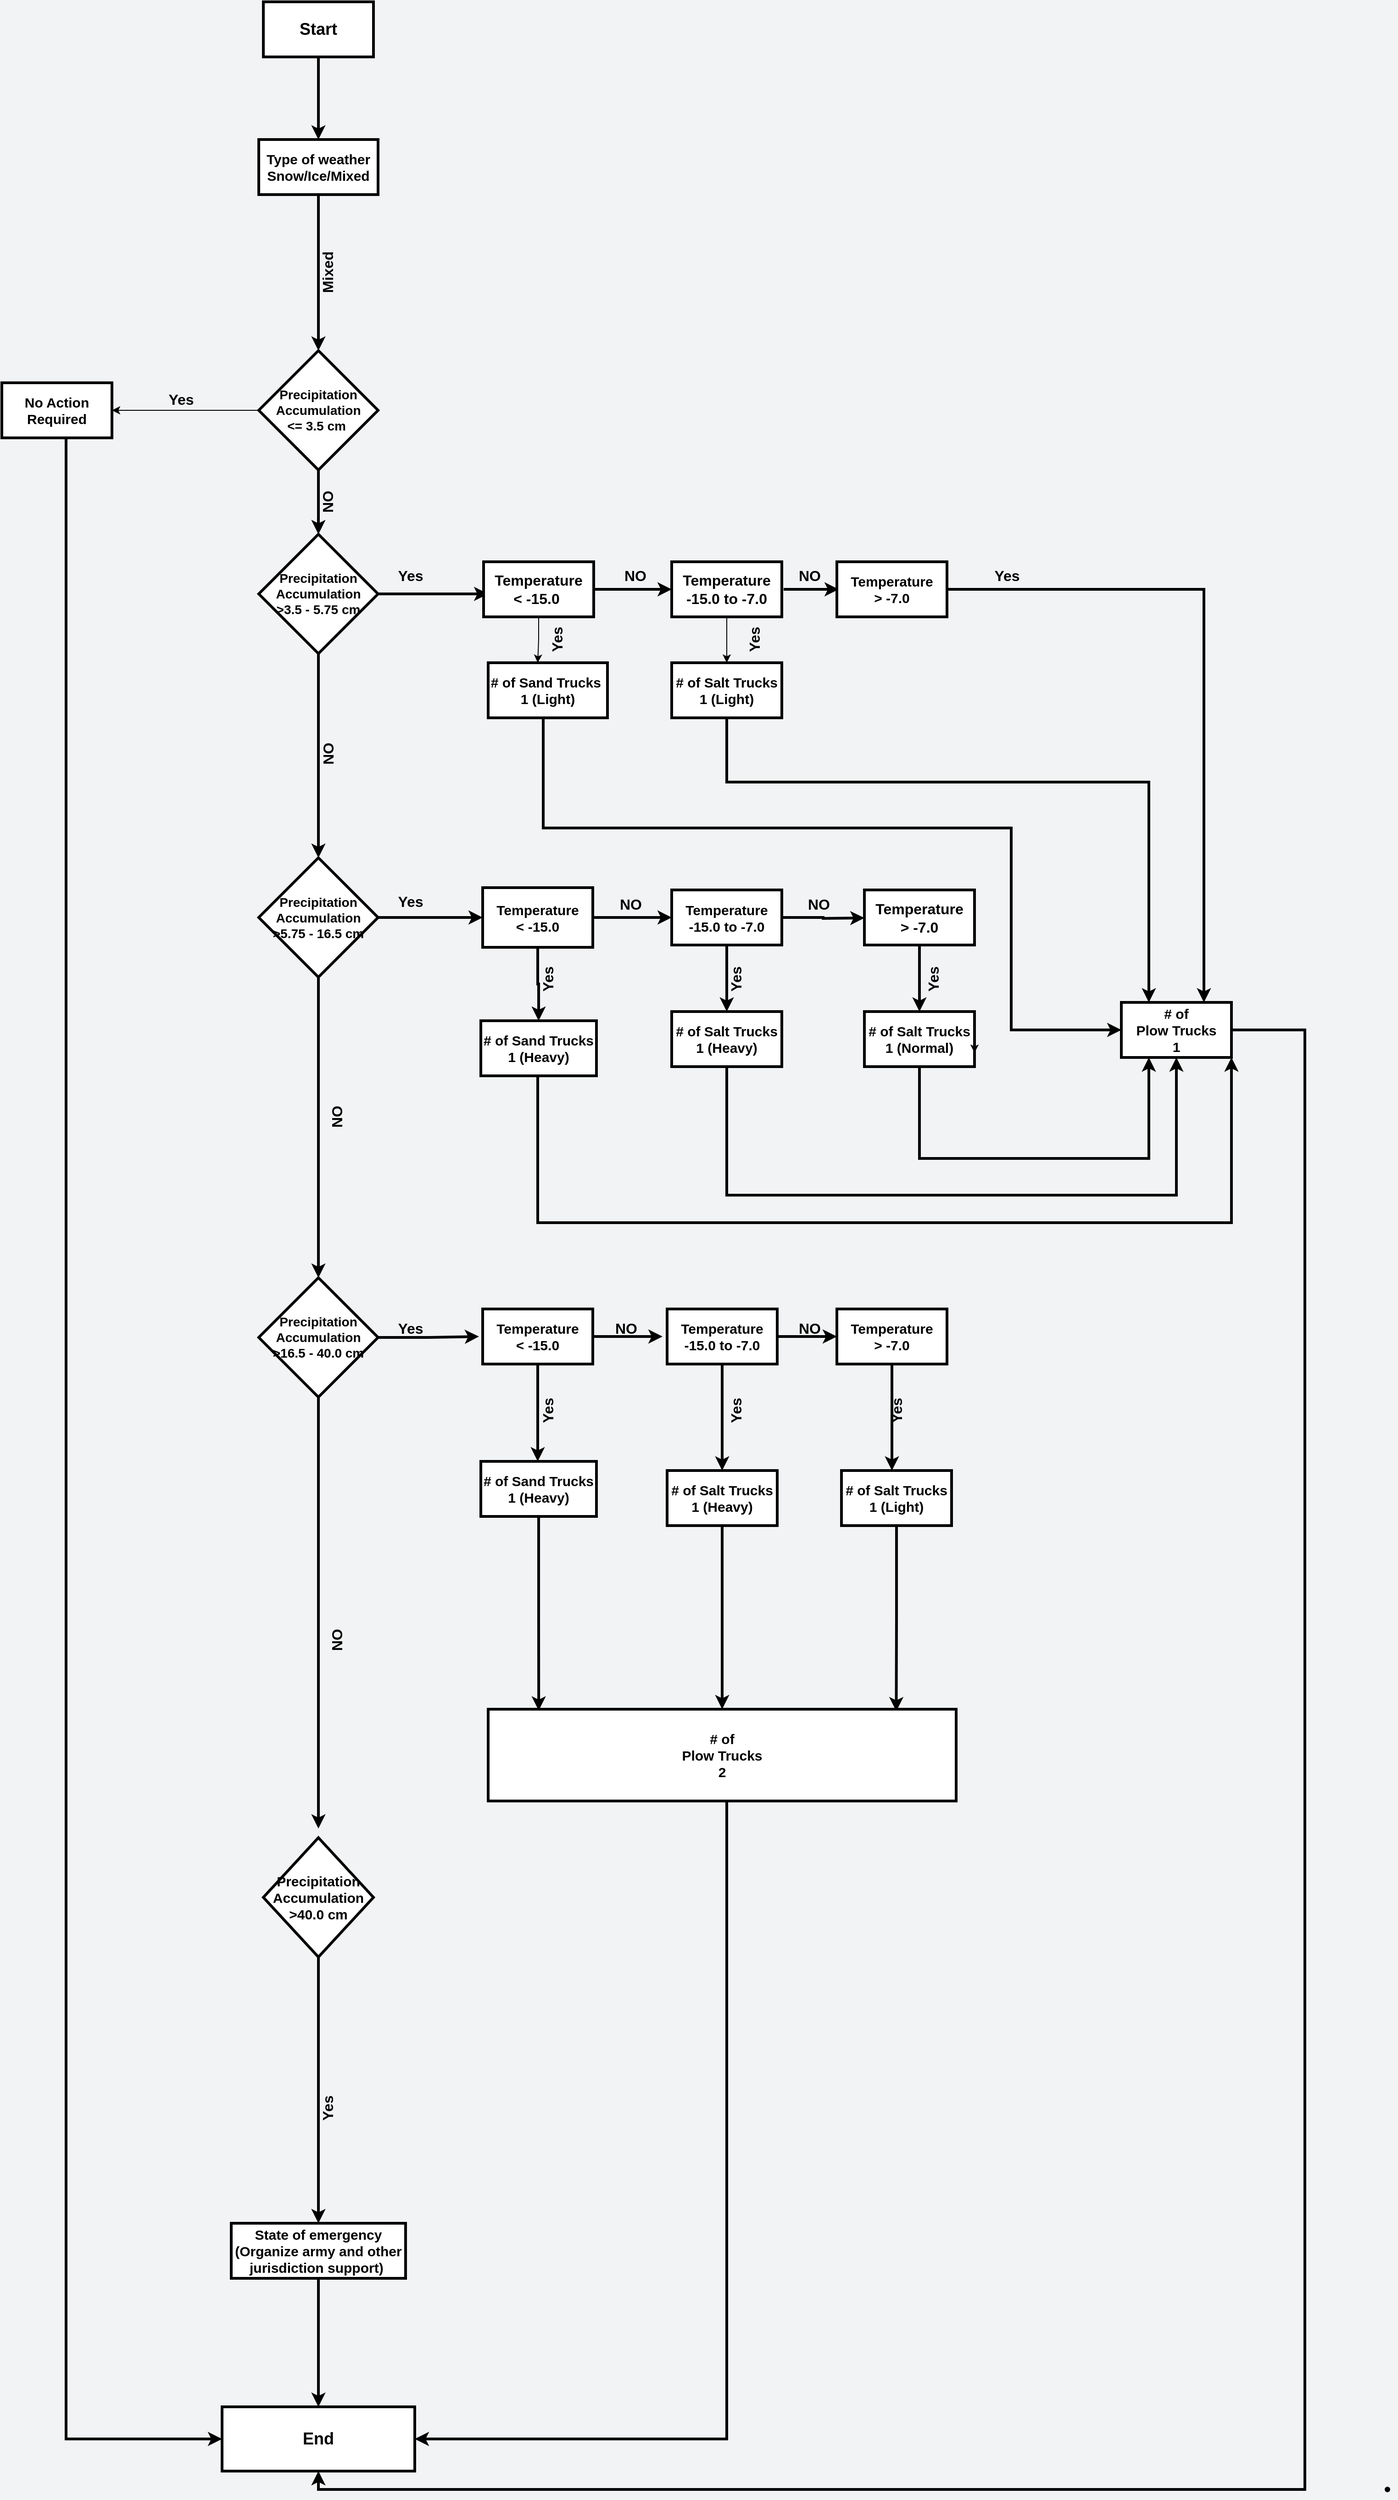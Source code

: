 <mxfile version="21.2.8" type="device">
  <diagram id="C5RBs43oDa-KdzZeNtuy" name="Page-1">
    <mxGraphModel dx="4971" dy="3593" grid="1" gridSize="10" guides="1" tooltips="1" connect="1" arrows="1" fold="1" page="1" pageScale="1" pageWidth="827" pageHeight="1169" background="#F1F3F4" math="0" shadow="0">
      <root>
        <mxCell id="WIyWlLk6GJQsqaUBKTNV-0" />
        <mxCell id="WIyWlLk6GJQsqaUBKTNV-1" parent="WIyWlLk6GJQsqaUBKTNV-0" />
        <mxCell id="WIyWlLk6GJQsqaUBKTNV-11" value="&lt;b&gt;&lt;font style=&quot;font-size: 18px;&quot;&gt;End&lt;/font&gt;&lt;/b&gt;" style="rounded=0;whiteSpace=wrap;html=1;fontSize=12;glass=0;strokeWidth=3;shadow=0;labelBackgroundColor=none;movable=1;resizable=1;rotatable=1;deletable=1;editable=1;locked=0;connectable=1;" parent="WIyWlLk6GJQsqaUBKTNV-1" vertex="1">
          <mxGeometry x="130" y="2400" width="210" height="70" as="geometry" />
        </mxCell>
        <mxCell id="c8ToxAZpXp-1ihNOXtx_-9" style="edgeStyle=orthogonalEdgeStyle;rounded=0;orthogonalLoop=1;jettySize=auto;html=1;strokeWidth=3;" parent="WIyWlLk6GJQsqaUBKTNV-1" source="16ZVw8iD22CcLfQWIQzx-0" target="16ZVw8iD22CcLfQWIQzx-4" edge="1">
          <mxGeometry relative="1" as="geometry" />
        </mxCell>
        <mxCell id="16ZVw8iD22CcLfQWIQzx-0" value="&lt;b style=&quot;font-size: 15px;&quot;&gt;Type of weather&lt;br&gt;Snow/Ice/Mixed&lt;/b&gt;" style="rounded=0;whiteSpace=wrap;html=1;movable=1;resizable=1;rotatable=1;deletable=1;editable=1;locked=0;connectable=1;labelBackgroundColor=none;strokeWidth=3;" parent="WIyWlLk6GJQsqaUBKTNV-1" vertex="1">
          <mxGeometry x="170" y="-70" width="130" height="60" as="geometry" />
        </mxCell>
        <mxCell id="16ZVw8iD22CcLfQWIQzx-1" value="&lt;b&gt;&lt;font style=&quot;font-size: 16px;&quot;&gt;Mixed&lt;/font&gt;&lt;/b&gt;" style="text;html=1;align=center;verticalAlign=middle;resizable=0;points=[];autosize=1;strokeColor=none;fillColor=none;rotation=270;labelBackgroundColor=none;rounded=0;movable=0;rotatable=0;deletable=0;editable=0;locked=1;connectable=0;" parent="WIyWlLk6GJQsqaUBKTNV-1" vertex="1">
          <mxGeometry x="210" y="60" width="70" height="30" as="geometry" />
        </mxCell>
        <mxCell id="16ZVw8iD22CcLfQWIQzx-98" style="edgeStyle=orthogonalEdgeStyle;rounded=0;orthogonalLoop=1;jettySize=auto;html=1;entryX=1;entryY=0.5;entryDx=0;entryDy=0;labelBackgroundColor=none;fontColor=default;" parent="WIyWlLk6GJQsqaUBKTNV-1" source="16ZVw8iD22CcLfQWIQzx-4" target="16ZVw8iD22CcLfQWIQzx-97" edge="1">
          <mxGeometry relative="1" as="geometry" />
        </mxCell>
        <mxCell id="3A6Bn0rhpXS9urCbKn0B-45" style="edgeStyle=orthogonalEdgeStyle;rounded=0;orthogonalLoop=1;jettySize=auto;html=1;entryX=0.5;entryY=0;entryDx=0;entryDy=0;labelBackgroundColor=none;fontColor=default;strokeWidth=3;" parent="WIyWlLk6GJQsqaUBKTNV-1" source="16ZVw8iD22CcLfQWIQzx-4" target="16ZVw8iD22CcLfQWIQzx-9" edge="1">
          <mxGeometry relative="1" as="geometry" />
        </mxCell>
        <mxCell id="16ZVw8iD22CcLfQWIQzx-4" value="&lt;b style=&quot;font-size: 14px;&quot;&gt;Precipitation&lt;br&gt;Accumulation&lt;br&gt;&amp;lt;= 3.5 cm&amp;nbsp;&lt;/b&gt;" style="rhombus;whiteSpace=wrap;html=1;movable=1;resizable=1;rotatable=1;deletable=1;editable=1;locked=0;connectable=1;labelBackgroundColor=none;rounded=0;strokeWidth=3;" parent="WIyWlLk6GJQsqaUBKTNV-1" vertex="1">
          <mxGeometry x="170" y="160" width="130" height="130" as="geometry" />
        </mxCell>
        <mxCell id="3A6Bn0rhpXS9urCbKn0B-36" style="edgeStyle=orthogonalEdgeStyle;rounded=0;orthogonalLoop=1;jettySize=auto;html=1;labelBackgroundColor=none;fontColor=default;strokeWidth=3;" parent="WIyWlLk6GJQsqaUBKTNV-1" source="16ZVw8iD22CcLfQWIQzx-9" edge="1">
          <mxGeometry relative="1" as="geometry">
            <mxPoint x="420" y="425" as="targetPoint" />
          </mxGeometry>
        </mxCell>
        <mxCell id="3A6Bn0rhpXS9urCbKn0B-46" style="edgeStyle=orthogonalEdgeStyle;rounded=0;orthogonalLoop=1;jettySize=auto;html=1;labelBackgroundColor=none;fontColor=default;strokeWidth=3;" parent="WIyWlLk6GJQsqaUBKTNV-1" source="16ZVw8iD22CcLfQWIQzx-9" target="16ZVw8iD22CcLfQWIQzx-12" edge="1">
          <mxGeometry relative="1" as="geometry" />
        </mxCell>
        <mxCell id="16ZVw8iD22CcLfQWIQzx-9" value="&lt;b style=&quot;font-size: 14px;&quot;&gt;Precipitation&lt;br&gt;Accumulation&lt;br&gt;&amp;gt;3.5 - 5.75 cm&lt;/b&gt;" style="rhombus;whiteSpace=wrap;html=1;movable=1;resizable=1;rotatable=1;deletable=1;editable=1;locked=0;connectable=1;labelBackgroundColor=none;rounded=0;strokeWidth=3;" parent="WIyWlLk6GJQsqaUBKTNV-1" vertex="1">
          <mxGeometry x="170" y="360" width="130" height="130" as="geometry" />
        </mxCell>
        <mxCell id="16ZVw8iD22CcLfQWIQzx-72" style="edgeStyle=orthogonalEdgeStyle;rounded=0;orthogonalLoop=1;jettySize=auto;html=1;labelBackgroundColor=none;fontColor=default;strokeWidth=3;" parent="WIyWlLk6GJQsqaUBKTNV-1" source="16ZVw8iD22CcLfQWIQzx-13" edge="1">
          <mxGeometry relative="1" as="geometry">
            <mxPoint x="410" y="1234" as="targetPoint" />
          </mxGeometry>
        </mxCell>
        <mxCell id="Y9ipaWIojz4dRAJT3SAS-7" style="edgeStyle=orthogonalEdgeStyle;rounded=0;orthogonalLoop=1;jettySize=auto;html=1;fontFamily=Helvetica;fontSize=12;fontColor=default;strokeWidth=3;" parent="WIyWlLk6GJQsqaUBKTNV-1" source="16ZVw8iD22CcLfQWIQzx-13" edge="1">
          <mxGeometry relative="1" as="geometry">
            <mxPoint x="235" y="1770.0" as="targetPoint" />
          </mxGeometry>
        </mxCell>
        <mxCell id="16ZVw8iD22CcLfQWIQzx-13" value="&lt;b style=&quot;font-size: 14px;&quot;&gt;Precipitation&lt;br&gt;Accumulation&lt;br&gt;&amp;gt;16.5 - 40.0 cm&lt;/b&gt;" style="rhombus;whiteSpace=wrap;html=1;movable=1;resizable=1;rotatable=1;deletable=1;editable=1;locked=0;connectable=1;labelBackgroundColor=none;rounded=0;strokeWidth=3;" parent="WIyWlLk6GJQsqaUBKTNV-1" vertex="1">
          <mxGeometry x="170" y="1170" width="130" height="130" as="geometry" />
        </mxCell>
        <mxCell id="16ZVw8iD22CcLfQWIQzx-19" style="edgeStyle=orthogonalEdgeStyle;rounded=0;orthogonalLoop=1;jettySize=auto;html=1;labelBackgroundColor=none;fontColor=default;" parent="WIyWlLk6GJQsqaUBKTNV-1" source="16ZVw8iD22CcLfQWIQzx-17" edge="1">
          <mxGeometry relative="1" as="geometry">
            <mxPoint x="474" y="500" as="targetPoint" />
          </mxGeometry>
        </mxCell>
        <mxCell id="3A6Bn0rhpXS9urCbKn0B-37" style="edgeStyle=orthogonalEdgeStyle;rounded=0;orthogonalLoop=1;jettySize=auto;html=1;entryX=0;entryY=0.5;entryDx=0;entryDy=0;labelBackgroundColor=none;fontColor=default;strokeWidth=3;" parent="WIyWlLk6GJQsqaUBKTNV-1" source="16ZVw8iD22CcLfQWIQzx-17" target="16ZVw8iD22CcLfQWIQzx-21" edge="1">
          <mxGeometry relative="1" as="geometry" />
        </mxCell>
        <mxCell id="16ZVw8iD22CcLfQWIQzx-17" value="&lt;b style=&quot;font-size: 16px;&quot;&gt;Temperature&lt;br&gt;&amp;lt; -15.0&amp;nbsp;&lt;/b&gt;" style="rounded=0;whiteSpace=wrap;html=1;movable=1;resizable=1;rotatable=1;deletable=1;editable=1;locked=0;connectable=1;labelBackgroundColor=none;strokeWidth=3;" parent="WIyWlLk6GJQsqaUBKTNV-1" vertex="1">
          <mxGeometry x="415" y="390" width="120" height="60" as="geometry" />
        </mxCell>
        <mxCell id="3A6Bn0rhpXS9urCbKn0B-83" style="edgeStyle=orthogonalEdgeStyle;rounded=0;orthogonalLoop=1;jettySize=auto;html=1;entryX=0;entryY=0.5;entryDx=0;entryDy=0;labelBackgroundColor=none;fontColor=default;strokeWidth=3;" parent="WIyWlLk6GJQsqaUBKTNV-1" source="16ZVw8iD22CcLfQWIQzx-20" target="16ZVw8iD22CcLfQWIQzx-44" edge="1">
          <mxGeometry relative="1" as="geometry">
            <Array as="points">
              <mxPoint x="480" y="680" />
              <mxPoint x="990" y="680" />
              <mxPoint x="990" y="900" />
            </Array>
          </mxGeometry>
        </mxCell>
        <mxCell id="16ZVw8iD22CcLfQWIQzx-20" value="&lt;font style=&quot;font-size: 15px;&quot;&gt;&lt;b&gt;# of Sand Trucks&amp;nbsp;&lt;br&gt;1 (Light)&lt;/b&gt;&lt;/font&gt;" style="rounded=0;whiteSpace=wrap;html=1;movable=1;resizable=1;rotatable=1;deletable=1;editable=1;locked=0;connectable=1;labelBackgroundColor=none;strokeWidth=3;" parent="WIyWlLk6GJQsqaUBKTNV-1" vertex="1">
          <mxGeometry x="420" y="500" width="130" height="60" as="geometry" />
        </mxCell>
        <mxCell id="16ZVw8iD22CcLfQWIQzx-22" style="edgeStyle=orthogonalEdgeStyle;rounded=0;orthogonalLoop=1;jettySize=auto;html=1;labelBackgroundColor=none;fontColor=default;strokeWidth=3;" parent="WIyWlLk6GJQsqaUBKTNV-1" edge="1">
          <mxGeometry relative="1" as="geometry">
            <mxPoint x="802" y="420" as="targetPoint" />
            <mxPoint x="742" y="420" as="sourcePoint" />
          </mxGeometry>
        </mxCell>
        <mxCell id="16ZVw8iD22CcLfQWIQzx-47" style="edgeStyle=orthogonalEdgeStyle;rounded=0;orthogonalLoop=1;jettySize=auto;html=1;exitX=0.5;exitY=1;exitDx=0;exitDy=0;entryX=0.5;entryY=0;entryDx=0;entryDy=0;labelBackgroundColor=none;fontColor=default;" parent="WIyWlLk6GJQsqaUBKTNV-1" source="16ZVw8iD22CcLfQWIQzx-21" edge="1">
          <mxGeometry relative="1" as="geometry">
            <mxPoint x="680" y="500" as="targetPoint" />
          </mxGeometry>
        </mxCell>
        <mxCell id="16ZVw8iD22CcLfQWIQzx-21" value="&lt;b style=&quot;font-size: 16px;&quot;&gt;Temperature&lt;br&gt;-15.0 to -7.0&lt;/b&gt;" style="rounded=0;whiteSpace=wrap;html=1;movable=1;resizable=1;rotatable=1;deletable=1;editable=1;locked=0;connectable=1;labelBackgroundColor=none;strokeWidth=3;" parent="WIyWlLk6GJQsqaUBKTNV-1" vertex="1">
          <mxGeometry x="620" y="390" width="120" height="60" as="geometry" />
        </mxCell>
        <mxCell id="16ZVw8iD22CcLfQWIQzx-154" style="edgeStyle=orthogonalEdgeStyle;rounded=0;orthogonalLoop=1;jettySize=auto;html=1;entryX=0.75;entryY=0;entryDx=0;entryDy=0;labelBackgroundColor=none;fontColor=default;strokeWidth=3;" parent="WIyWlLk6GJQsqaUBKTNV-1" source="16ZVw8iD22CcLfQWIQzx-23" target="16ZVw8iD22CcLfQWIQzx-44" edge="1">
          <mxGeometry relative="1" as="geometry" />
        </mxCell>
        <mxCell id="16ZVw8iD22CcLfQWIQzx-23" value="&lt;font style=&quot;font-size: 15px;&quot;&gt;&lt;b&gt;Temperature&lt;br&gt;&amp;gt; -7.0&lt;/b&gt;&lt;/font&gt;" style="rounded=0;whiteSpace=wrap;html=1;movable=1;resizable=1;rotatable=1;deletable=1;editable=1;locked=0;connectable=1;labelBackgroundColor=none;strokeWidth=3;" parent="WIyWlLk6GJQsqaUBKTNV-1" vertex="1">
          <mxGeometry x="800" y="390" width="120" height="60" as="geometry" />
        </mxCell>
        <mxCell id="16ZVw8iD22CcLfQWIQzx-73" style="edgeStyle=orthogonalEdgeStyle;rounded=0;orthogonalLoop=1;jettySize=auto;html=1;labelBackgroundColor=none;fontColor=default;strokeWidth=3;" parent="WIyWlLk6GJQsqaUBKTNV-1" source="16ZVw8iD22CcLfQWIQzx-24" edge="1">
          <mxGeometry relative="1" as="geometry">
            <mxPoint x="610" y="1234" as="targetPoint" />
          </mxGeometry>
        </mxCell>
        <mxCell id="16ZVw8iD22CcLfQWIQzx-83" style="edgeStyle=orthogonalEdgeStyle;rounded=0;orthogonalLoop=1;jettySize=auto;html=1;labelBackgroundColor=none;fontColor=default;strokeWidth=3;" parent="WIyWlLk6GJQsqaUBKTNV-1" source="16ZVw8iD22CcLfQWIQzx-24" edge="1">
          <mxGeometry relative="1" as="geometry">
            <mxPoint x="474" y="1370" as="targetPoint" />
          </mxGeometry>
        </mxCell>
        <mxCell id="16ZVw8iD22CcLfQWIQzx-24" value="&lt;b style=&quot;font-size: 15px;&quot;&gt;Temperature&lt;br&gt;&amp;lt; -15.0&lt;/b&gt;" style="rounded=0;whiteSpace=wrap;html=1;movable=1;resizable=1;rotatable=1;deletable=1;editable=1;locked=0;connectable=1;labelBackgroundColor=none;strokeWidth=3;" parent="WIyWlLk6GJQsqaUBKTNV-1" vertex="1">
          <mxGeometry x="414" y="1204" width="120" height="60" as="geometry" />
        </mxCell>
        <mxCell id="16ZVw8iD22CcLfQWIQzx-91" style="edgeStyle=orthogonalEdgeStyle;rounded=0;orthogonalLoop=1;jettySize=auto;html=1;labelBackgroundColor=none;fontColor=default;strokeWidth=3;" parent="WIyWlLk6GJQsqaUBKTNV-1" source="16ZVw8iD22CcLfQWIQzx-25" edge="1">
          <mxGeometry relative="1" as="geometry">
            <mxPoint x="860" y="1380" as="targetPoint" />
          </mxGeometry>
        </mxCell>
        <mxCell id="16ZVw8iD22CcLfQWIQzx-25" value="&lt;font style=&quot;font-size: 15px;&quot;&gt;&lt;b&gt;Temperature&lt;br&gt;&amp;gt; -7.0&lt;/b&gt;&lt;/font&gt;" style="rounded=0;whiteSpace=wrap;html=1;movable=1;resizable=1;rotatable=1;deletable=1;editable=1;locked=0;connectable=1;labelBackgroundColor=none;strokeWidth=3;" parent="WIyWlLk6GJQsqaUBKTNV-1" vertex="1">
          <mxGeometry x="800" y="1204" width="120" height="60" as="geometry" />
        </mxCell>
        <mxCell id="16ZVw8iD22CcLfQWIQzx-132" style="edgeStyle=orthogonalEdgeStyle;rounded=0;orthogonalLoop=1;jettySize=auto;html=1;labelBackgroundColor=none;fontColor=default;strokeWidth=3;" parent="WIyWlLk6GJQsqaUBKTNV-1" source="16ZVw8iD22CcLfQWIQzx-26" edge="1">
          <mxGeometry relative="1" as="geometry">
            <mxPoint x="830" y="778" as="targetPoint" />
          </mxGeometry>
        </mxCell>
        <mxCell id="16ZVw8iD22CcLfQWIQzx-160" style="edgeStyle=orthogonalEdgeStyle;rounded=0;orthogonalLoop=1;jettySize=auto;html=1;entryX=0.5;entryY=0;entryDx=0;entryDy=0;labelBackgroundColor=none;fontColor=default;strokeWidth=3;" parent="WIyWlLk6GJQsqaUBKTNV-1" source="16ZVw8iD22CcLfQWIQzx-26" target="16ZVw8iD22CcLfQWIQzx-93" edge="1">
          <mxGeometry relative="1" as="geometry" />
        </mxCell>
        <mxCell id="16ZVw8iD22CcLfQWIQzx-26" value="&lt;b style=&quot;font-size: 15px;&quot;&gt;Temperature&lt;br&gt;-15.0 to -7.0&lt;/b&gt;" style="rounded=0;whiteSpace=wrap;html=1;movable=1;resizable=1;rotatable=1;deletable=1;editable=1;locked=0;connectable=1;labelBackgroundColor=none;strokeWidth=3;" parent="WIyWlLk6GJQsqaUBKTNV-1" vertex="1">
          <mxGeometry x="620" y="747.5" width="120" height="60" as="geometry" />
        </mxCell>
        <mxCell id="16ZVw8iD22CcLfQWIQzx-60" style="edgeStyle=orthogonalEdgeStyle;rounded=0;orthogonalLoop=1;jettySize=auto;html=1;entryX=0;entryY=0.5;entryDx=0;entryDy=0;labelBackgroundColor=none;fontColor=default;strokeWidth=3;" parent="WIyWlLk6GJQsqaUBKTNV-1" source="16ZVw8iD22CcLfQWIQzx-28" target="16ZVw8iD22CcLfQWIQzx-26" edge="1">
          <mxGeometry relative="1" as="geometry">
            <mxPoint x="610" y="745" as="targetPoint" />
          </mxGeometry>
        </mxCell>
        <mxCell id="16ZVw8iD22CcLfQWIQzx-162" style="edgeStyle=orthogonalEdgeStyle;rounded=0;orthogonalLoop=1;jettySize=auto;html=1;exitX=0.5;exitY=1;exitDx=0;exitDy=0;labelBackgroundColor=none;fontColor=default;strokeWidth=3;" parent="WIyWlLk6GJQsqaUBKTNV-1" source="16ZVw8iD22CcLfQWIQzx-28" target="16ZVw8iD22CcLfQWIQzx-66" edge="1">
          <mxGeometry relative="1" as="geometry" />
        </mxCell>
        <mxCell id="16ZVw8iD22CcLfQWIQzx-28" value="&lt;font style=&quot;font-size: 15px;&quot;&gt;&lt;b&gt;Temperature&lt;br&gt;&amp;lt; -15.0&lt;/b&gt;&lt;/font&gt;" style="rounded=0;whiteSpace=wrap;html=1;movable=1;resizable=1;rotatable=1;deletable=1;editable=1;locked=0;connectable=1;labelBackgroundColor=none;strokeWidth=3;" parent="WIyWlLk6GJQsqaUBKTNV-1" vertex="1">
          <mxGeometry x="414" y="745" width="120" height="65" as="geometry" />
        </mxCell>
        <mxCell id="16ZVw8iD22CcLfQWIQzx-74" style="edgeStyle=orthogonalEdgeStyle;rounded=0;orthogonalLoop=1;jettySize=auto;html=1;labelBackgroundColor=none;fontColor=default;strokeWidth=3;" parent="WIyWlLk6GJQsqaUBKTNV-1" source="16ZVw8iD22CcLfQWIQzx-30" edge="1">
          <mxGeometry relative="1" as="geometry">
            <mxPoint x="800" y="1234" as="targetPoint" />
          </mxGeometry>
        </mxCell>
        <mxCell id="16ZVw8iD22CcLfQWIQzx-90" style="edgeStyle=orthogonalEdgeStyle;rounded=0;orthogonalLoop=1;jettySize=auto;html=1;labelBackgroundColor=none;fontColor=default;strokeWidth=3;" parent="WIyWlLk6GJQsqaUBKTNV-1" source="16ZVw8iD22CcLfQWIQzx-30" target="16ZVw8iD22CcLfQWIQzx-86" edge="1">
          <mxGeometry relative="1" as="geometry" />
        </mxCell>
        <mxCell id="16ZVw8iD22CcLfQWIQzx-30" value="&lt;font style=&quot;font-size: 15px;&quot;&gt;&lt;b&gt;Temperature&lt;br&gt;-15.0 to -7.0&lt;/b&gt;&lt;/font&gt;" style="rounded=0;whiteSpace=wrap;html=1;movable=1;resizable=1;rotatable=1;deletable=1;editable=1;locked=0;connectable=1;labelBackgroundColor=none;strokeWidth=3;" parent="WIyWlLk6GJQsqaUBKTNV-1" vertex="1">
          <mxGeometry x="615" y="1204" width="120" height="60" as="geometry" />
        </mxCell>
        <mxCell id="16ZVw8iD22CcLfQWIQzx-133" style="edgeStyle=orthogonalEdgeStyle;rounded=0;orthogonalLoop=1;jettySize=auto;html=1;entryX=0.5;entryY=0;entryDx=0;entryDy=0;labelBackgroundColor=none;fontColor=default;strokeWidth=3;" parent="WIyWlLk6GJQsqaUBKTNV-1" source="16ZVw8iD22CcLfQWIQzx-31" target="16ZVw8iD22CcLfQWIQzx-115" edge="1">
          <mxGeometry relative="1" as="geometry" />
        </mxCell>
        <mxCell id="16ZVw8iD22CcLfQWIQzx-31" value="&lt;b style=&quot;font-size: 16px;&quot;&gt;Temperature&lt;br&gt;&amp;gt; -7.0&lt;/b&gt;" style="rounded=0;whiteSpace=wrap;html=1;movable=1;resizable=1;rotatable=1;deletable=1;editable=1;locked=0;connectable=1;labelBackgroundColor=none;strokeWidth=3;" parent="WIyWlLk6GJQsqaUBKTNV-1" vertex="1">
          <mxGeometry x="830" y="747.5" width="120" height="60" as="geometry" />
        </mxCell>
        <mxCell id="3A6Bn0rhpXS9urCbKn0B-85" style="edgeStyle=orthogonalEdgeStyle;rounded=0;orthogonalLoop=1;jettySize=auto;html=1;entryX=0.25;entryY=0;entryDx=0;entryDy=0;labelBackgroundColor=none;fontColor=default;strokeWidth=3;" parent="WIyWlLk6GJQsqaUBKTNV-1" source="16ZVw8iD22CcLfQWIQzx-41" target="16ZVw8iD22CcLfQWIQzx-44" edge="1">
          <mxGeometry relative="1" as="geometry">
            <Array as="points">
              <mxPoint x="680" y="630" />
              <mxPoint x="1140" y="630" />
            </Array>
          </mxGeometry>
        </mxCell>
        <mxCell id="16ZVw8iD22CcLfQWIQzx-41" value="&lt;b style=&quot;font-size: 15px;&quot;&gt;# of Salt Trucks&lt;br&gt;1 (Light)&lt;/b&gt;" style="rounded=0;whiteSpace=wrap;html=1;movable=1;resizable=1;rotatable=1;deletable=1;editable=1;locked=0;connectable=1;labelBackgroundColor=none;strokeWidth=3;" parent="WIyWlLk6GJQsqaUBKTNV-1" vertex="1">
          <mxGeometry x="620" y="500" width="120" height="60" as="geometry" />
        </mxCell>
        <mxCell id="Y9ipaWIojz4dRAJT3SAS-11" style="edgeStyle=orthogonalEdgeStyle;rounded=0;orthogonalLoop=1;jettySize=auto;html=1;entryX=0.5;entryY=1;entryDx=0;entryDy=0;fontFamily=Helvetica;fontSize=12;fontColor=default;strokeWidth=3;" parent="WIyWlLk6GJQsqaUBKTNV-1" source="16ZVw8iD22CcLfQWIQzx-44" target="WIyWlLk6GJQsqaUBKTNV-11" edge="1">
          <mxGeometry relative="1" as="geometry">
            <Array as="points">
              <mxPoint x="1310" y="900" />
              <mxPoint x="1310" y="2490" />
              <mxPoint x="235" y="2490" />
            </Array>
          </mxGeometry>
        </mxCell>
        <mxCell id="16ZVw8iD22CcLfQWIQzx-44" value="&lt;font style=&quot;font-size: 15px;&quot;&gt;&lt;b&gt;# of&lt;br&gt;Plow Trucks&lt;br&gt;1&lt;/b&gt;&lt;/font&gt;" style="rounded=0;whiteSpace=wrap;html=1;movable=1;resizable=1;rotatable=1;deletable=1;editable=1;locked=0;connectable=1;labelBackgroundColor=none;strokeWidth=3;" parent="WIyWlLk6GJQsqaUBKTNV-1" vertex="1">
          <mxGeometry x="1110" y="870" width="120" height="60" as="geometry" />
        </mxCell>
        <mxCell id="c8ToxAZpXp-1ihNOXtx_-3" style="edgeStyle=orthogonalEdgeStyle;rounded=0;orthogonalLoop=1;jettySize=auto;html=1;strokeWidth=3;" parent="WIyWlLk6GJQsqaUBKTNV-1" source="16ZVw8iD22CcLfQWIQzx-12" target="16ZVw8iD22CcLfQWIQzx-13" edge="1">
          <mxGeometry relative="1" as="geometry" />
        </mxCell>
        <mxCell id="Y9ipaWIojz4dRAJT3SAS-5" style="edgeStyle=orthogonalEdgeStyle;rounded=0;orthogonalLoop=1;jettySize=auto;html=1;strokeWidth=3;" parent="WIyWlLk6GJQsqaUBKTNV-1" source="16ZVw8iD22CcLfQWIQzx-12" target="16ZVw8iD22CcLfQWIQzx-28" edge="1">
          <mxGeometry relative="1" as="geometry" />
        </mxCell>
        <mxCell id="16ZVw8iD22CcLfQWIQzx-12" value="&lt;b style=&quot;font-size: 14px;&quot;&gt;Precipitation&lt;br&gt;Accumulation&lt;br&gt;&amp;gt;5.75 - 16.5 cm&lt;/b&gt;" style="rhombus;whiteSpace=wrap;html=1;movable=1;resizable=1;rotatable=1;deletable=1;editable=1;locked=0;connectable=1;labelBackgroundColor=none;rounded=0;strokeWidth=3;" parent="WIyWlLk6GJQsqaUBKTNV-1" vertex="1">
          <mxGeometry x="170" y="712.5" width="130" height="130" as="geometry" />
        </mxCell>
        <mxCell id="3A6Bn0rhpXS9urCbKn0B-87" style="edgeStyle=orthogonalEdgeStyle;rounded=0;orthogonalLoop=1;jettySize=auto;html=1;entryX=1;entryY=1;entryDx=0;entryDy=0;labelBackgroundColor=none;fontColor=default;strokeWidth=3;" parent="WIyWlLk6GJQsqaUBKTNV-1" source="16ZVw8iD22CcLfQWIQzx-66" target="16ZVw8iD22CcLfQWIQzx-44" edge="1">
          <mxGeometry relative="1" as="geometry">
            <Array as="points">
              <mxPoint x="474" y="1110" />
              <mxPoint x="1230" y="1110" />
            </Array>
          </mxGeometry>
        </mxCell>
        <mxCell id="16ZVw8iD22CcLfQWIQzx-66" value="&lt;font style=&quot;font-size: 15px;&quot;&gt;&lt;b&gt;# of Sand Trucks&lt;br&gt;1 (Heavy)&lt;/b&gt;&lt;/font&gt;" style="rounded=0;whiteSpace=wrap;html=1;movable=1;resizable=1;rotatable=1;deletable=1;editable=1;locked=0;connectable=1;labelBackgroundColor=none;strokeWidth=3;" parent="WIyWlLk6GJQsqaUBKTNV-1" vertex="1">
          <mxGeometry x="412" y="890" width="126" height="60" as="geometry" />
        </mxCell>
        <mxCell id="Y9ipaWIojz4dRAJT3SAS-10" style="edgeStyle=orthogonalEdgeStyle;rounded=0;orthogonalLoop=1;jettySize=auto;html=1;fontFamily=Helvetica;fontSize=12;fontColor=default;entryX=0.5;entryY=0;entryDx=0;entryDy=0;strokeWidth=3;" parent="WIyWlLk6GJQsqaUBKTNV-1" source="16ZVw8iD22CcLfQWIQzx-76" target="WIyWlLk6GJQsqaUBKTNV-11" edge="1">
          <mxGeometry relative="1" as="geometry">
            <mxPoint x="235" y="2370" as="targetPoint" />
          </mxGeometry>
        </mxCell>
        <mxCell id="16ZVw8iD22CcLfQWIQzx-76" value="&lt;b&gt;&lt;font style=&quot;font-size: 15px;&quot;&gt;State of emergency (Organize army and other jurisdiction support)&amp;nbsp;&lt;/font&gt;&lt;/b&gt;" style="rounded=0;whiteSpace=wrap;html=1;movable=1;resizable=1;rotatable=1;deletable=1;editable=1;locked=0;connectable=1;labelBackgroundColor=none;strokeWidth=3;" parent="WIyWlLk6GJQsqaUBKTNV-1" vertex="1">
          <mxGeometry x="140" y="2200" width="190" height="60" as="geometry" />
        </mxCell>
        <mxCell id="3A6Bn0rhpXS9urCbKn0B-113" style="edgeStyle=orthogonalEdgeStyle;rounded=0;orthogonalLoop=1;jettySize=auto;html=1;entryX=0.5;entryY=0;entryDx=0;entryDy=0;labelBackgroundColor=none;fontColor=default;strokeWidth=3;" parent="WIyWlLk6GJQsqaUBKTNV-1" source="16ZVw8iD22CcLfQWIQzx-86" target="16ZVw8iD22CcLfQWIQzx-167" edge="1">
          <mxGeometry relative="1" as="geometry" />
        </mxCell>
        <mxCell id="16ZVw8iD22CcLfQWIQzx-86" value="&lt;b style=&quot;font-size: 15px;&quot;&gt;# of Salt Trucks&lt;br&gt;1 (Heavy)&lt;/b&gt;" style="rounded=0;whiteSpace=wrap;html=1;movable=1;resizable=1;rotatable=1;deletable=1;editable=1;locked=0;connectable=1;labelBackgroundColor=none;strokeWidth=3;" parent="WIyWlLk6GJQsqaUBKTNV-1" vertex="1">
          <mxGeometry x="615" y="1380" width="120" height="60" as="geometry" />
        </mxCell>
        <mxCell id="3A6Bn0rhpXS9urCbKn0B-106" style="edgeStyle=orthogonalEdgeStyle;rounded=0;orthogonalLoop=1;jettySize=auto;html=1;entryX=0.108;entryY=0.014;entryDx=0;entryDy=0;entryPerimeter=0;labelBackgroundColor=none;fontColor=default;strokeWidth=3;" parent="WIyWlLk6GJQsqaUBKTNV-1" source="16ZVw8iD22CcLfQWIQzx-89" target="16ZVw8iD22CcLfQWIQzx-167" edge="1">
          <mxGeometry relative="1" as="geometry" />
        </mxCell>
        <mxCell id="16ZVw8iD22CcLfQWIQzx-89" value="&lt;b style=&quot;font-size: 15px;&quot;&gt;# of Sand Trucks&lt;br&gt;1 (Heavy)&lt;/b&gt;" style="rounded=0;whiteSpace=wrap;html=1;movable=1;resizable=1;rotatable=1;deletable=1;editable=1;locked=0;connectable=1;labelBackgroundColor=none;strokeWidth=3;" parent="WIyWlLk6GJQsqaUBKTNV-1" vertex="1">
          <mxGeometry x="412" y="1370" width="126" height="60" as="geometry" />
        </mxCell>
        <mxCell id="3A6Bn0rhpXS9urCbKn0B-88" style="edgeStyle=orthogonalEdgeStyle;rounded=0;orthogonalLoop=1;jettySize=auto;html=1;entryX=0.5;entryY=1;entryDx=0;entryDy=0;labelBackgroundColor=none;fontColor=default;strokeWidth=3;" parent="WIyWlLk6GJQsqaUBKTNV-1" source="16ZVw8iD22CcLfQWIQzx-93" target="16ZVw8iD22CcLfQWIQzx-44" edge="1">
          <mxGeometry relative="1" as="geometry">
            <Array as="points">
              <mxPoint x="680" y="1080" />
              <mxPoint x="1170" y="1080" />
            </Array>
          </mxGeometry>
        </mxCell>
        <mxCell id="16ZVw8iD22CcLfQWIQzx-93" value="&lt;b style=&quot;font-size: 15px;&quot;&gt;# of Salt Trucks&lt;br&gt;1 (Heavy)&lt;/b&gt;" style="rounded=0;whiteSpace=wrap;html=1;movable=1;resizable=1;rotatable=1;deletable=1;editable=1;locked=0;connectable=1;labelBackgroundColor=none;strokeWidth=3;" parent="WIyWlLk6GJQsqaUBKTNV-1" vertex="1">
          <mxGeometry x="620" y="880" width="120" height="60" as="geometry" />
        </mxCell>
        <mxCell id="c8ToxAZpXp-1ihNOXtx_-0" style="edgeStyle=orthogonalEdgeStyle;rounded=0;orthogonalLoop=1;jettySize=auto;html=1;entryX=0.872;entryY=0.022;entryDx=0;entryDy=0;entryPerimeter=0;strokeWidth=3;" parent="WIyWlLk6GJQsqaUBKTNV-1" source="16ZVw8iD22CcLfQWIQzx-94" target="16ZVw8iD22CcLfQWIQzx-167" edge="1">
          <mxGeometry relative="1" as="geometry" />
        </mxCell>
        <mxCell id="16ZVw8iD22CcLfQWIQzx-94" value="&lt;b style=&quot;font-size: 15px;&quot;&gt;# of Salt Trucks&lt;br&gt;1 (Light)&lt;/b&gt;" style="rounded=0;whiteSpace=wrap;html=1;movable=1;resizable=1;rotatable=1;deletable=1;editable=1;locked=0;connectable=1;labelBackgroundColor=none;strokeWidth=3;" parent="WIyWlLk6GJQsqaUBKTNV-1" vertex="1">
          <mxGeometry x="805" y="1380" width="120" height="60" as="geometry" />
        </mxCell>
        <mxCell id="c8ToxAZpXp-1ihNOXtx_-14" style="edgeStyle=orthogonalEdgeStyle;rounded=0;orthogonalLoop=1;jettySize=auto;html=1;entryX=0;entryY=0.5;entryDx=0;entryDy=0;strokeWidth=3;" parent="WIyWlLk6GJQsqaUBKTNV-1" source="16ZVw8iD22CcLfQWIQzx-97" target="WIyWlLk6GJQsqaUBKTNV-11" edge="1">
          <mxGeometry relative="1" as="geometry">
            <Array as="points">
              <mxPoint x="-40" y="2435" />
            </Array>
          </mxGeometry>
        </mxCell>
        <mxCell id="16ZVw8iD22CcLfQWIQzx-97" value="&lt;b&gt;&lt;font style=&quot;font-size: 15px;&quot;&gt;No Action Required&lt;/font&gt;&lt;/b&gt;" style="rounded=0;whiteSpace=wrap;html=1;movable=1;resizable=1;rotatable=1;deletable=1;editable=1;locked=0;connectable=1;labelBackgroundColor=none;strokeWidth=3;" parent="WIyWlLk6GJQsqaUBKTNV-1" vertex="1">
          <mxGeometry x="-110" y="195" width="120" height="60" as="geometry" />
        </mxCell>
        <mxCell id="3A6Bn0rhpXS9urCbKn0B-95" style="edgeStyle=orthogonalEdgeStyle;rounded=0;orthogonalLoop=1;jettySize=auto;html=1;entryX=0.25;entryY=1;entryDx=0;entryDy=0;labelBackgroundColor=none;fontColor=default;strokeWidth=3;" parent="WIyWlLk6GJQsqaUBKTNV-1" source="16ZVw8iD22CcLfQWIQzx-115" target="16ZVw8iD22CcLfQWIQzx-44" edge="1">
          <mxGeometry relative="1" as="geometry">
            <Array as="points">
              <mxPoint x="890" y="1040" />
              <mxPoint x="1140" y="1040" />
            </Array>
          </mxGeometry>
        </mxCell>
        <mxCell id="16ZVw8iD22CcLfQWIQzx-115" value="&lt;b style=&quot;font-size: 15px;&quot;&gt;# of Salt Trucks&lt;br&gt;1 (Normal)&lt;/b&gt;" style="rounded=0;whiteSpace=wrap;html=1;movable=1;resizable=1;rotatable=1;deletable=1;editable=1;locked=0;connectable=1;labelBackgroundColor=none;strokeWidth=3;" parent="WIyWlLk6GJQsqaUBKTNV-1" vertex="1">
          <mxGeometry x="830" y="880" width="120" height="60" as="geometry" />
        </mxCell>
        <mxCell id="c8ToxAZpXp-1ihNOXtx_-13" style="edgeStyle=orthogonalEdgeStyle;rounded=0;orthogonalLoop=1;jettySize=auto;html=1;entryX=1;entryY=0.5;entryDx=0;entryDy=0;strokeWidth=3;" parent="WIyWlLk6GJQsqaUBKTNV-1" source="16ZVw8iD22CcLfQWIQzx-167" target="WIyWlLk6GJQsqaUBKTNV-11" edge="1">
          <mxGeometry relative="1" as="geometry">
            <Array as="points">
              <mxPoint x="680" y="2435" />
            </Array>
          </mxGeometry>
        </mxCell>
        <mxCell id="16ZVw8iD22CcLfQWIQzx-167" value="&lt;b style=&quot;font-size: 15px;&quot;&gt;# of&lt;br&gt;Plow Trucks&lt;br&gt;2&lt;/b&gt;" style="whiteSpace=wrap;html=1;movable=1;resizable=1;rotatable=1;deletable=1;editable=1;locked=0;connectable=1;labelBackgroundColor=none;rounded=0;strokeWidth=3;" parent="WIyWlLk6GJQsqaUBKTNV-1" vertex="1">
          <mxGeometry x="420" y="1640" width="510" height="100" as="geometry" />
        </mxCell>
        <mxCell id="Y9ipaWIojz4dRAJT3SAS-9" style="edgeStyle=orthogonalEdgeStyle;rounded=0;orthogonalLoop=1;jettySize=auto;html=1;entryX=0.5;entryY=0;entryDx=0;entryDy=0;fontFamily=Helvetica;fontSize=12;fontColor=default;strokeWidth=3;" parent="WIyWlLk6GJQsqaUBKTNV-1" source="16ZVw8iD22CcLfQWIQzx-14" target="16ZVw8iD22CcLfQWIQzx-76" edge="1">
          <mxGeometry relative="1" as="geometry" />
        </mxCell>
        <mxCell id="16ZVw8iD22CcLfQWIQzx-14" value="&lt;b style=&quot;font-size: 15px;&quot;&gt;Precipitation&lt;br&gt;Accumulation&lt;br&gt;&amp;gt;40.0 cm&lt;/b&gt;" style="rhombus;whiteSpace=wrap;html=1;movable=1;resizable=1;rotatable=1;deletable=1;editable=1;locked=0;connectable=1;labelBackgroundColor=none;rounded=0;strokeWidth=3;" parent="WIyWlLk6GJQsqaUBKTNV-1" vertex="1">
          <mxGeometry x="175" y="1780" width="120" height="130" as="geometry" />
        </mxCell>
        <mxCell id="c8ToxAZpXp-1ihNOXtx_-10" style="edgeStyle=orthogonalEdgeStyle;rounded=0;orthogonalLoop=1;jettySize=auto;html=1;strokeWidth=3;movable=0;resizable=0;rotatable=0;deletable=0;editable=0;locked=1;connectable=0;" parent="WIyWlLk6GJQsqaUBKTNV-1" source="3A6Bn0rhpXS9urCbKn0B-0" target="16ZVw8iD22CcLfQWIQzx-0" edge="1">
          <mxGeometry relative="1" as="geometry" />
        </mxCell>
        <mxCell id="3A6Bn0rhpXS9urCbKn0B-0" value="&lt;font size=&quot;1&quot; style=&quot;&quot;&gt;&lt;b style=&quot;font-size: 18px;&quot;&gt;Start&lt;/b&gt;&lt;/font&gt;" style="rounded=0;whiteSpace=wrap;html=1;movable=1;resizable=1;rotatable=1;deletable=1;editable=1;locked=0;connectable=1;labelBackgroundColor=none;strokeWidth=3;" parent="WIyWlLk6GJQsqaUBKTNV-1" vertex="1">
          <mxGeometry x="175" y="-220" width="120" height="60" as="geometry" />
        </mxCell>
        <mxCell id="3A6Bn0rhpXS9urCbKn0B-5" value="&lt;font style=&quot;font-size: 16px;&quot;&gt;&lt;b style=&quot;&quot;&gt;Yes&lt;/b&gt;&lt;/font&gt;" style="text;html=1;align=center;verticalAlign=middle;resizable=0;points=[];autosize=1;strokeColor=none;fillColor=none;rotation=270;labelBackgroundColor=none;rounded=0;movable=0;rotatable=0;deletable=0;editable=0;locked=1;connectable=0;" parent="WIyWlLk6GJQsqaUBKTNV-1" vertex="1">
          <mxGeometry x="685" y="460" width="50" height="30" as="geometry" />
        </mxCell>
        <mxCell id="3A6Bn0rhpXS9urCbKn0B-7" value="&lt;font style=&quot;font-size: 16px;&quot;&gt;&lt;b style=&quot;&quot;&gt;Yes&lt;/b&gt;&lt;/font&gt;" style="text;html=1;align=center;verticalAlign=middle;resizable=0;points=[];autosize=1;strokeColor=none;fillColor=none;rotation=270;labelBackgroundColor=none;rounded=0;movable=0;rotatable=0;deletable=0;editable=0;locked=1;connectable=0;" parent="WIyWlLk6GJQsqaUBKTNV-1" vertex="1">
          <mxGeometry x="470" y="460" width="50" height="30" as="geometry" />
        </mxCell>
        <mxCell id="3A6Bn0rhpXS9urCbKn0B-8" value="&lt;font style=&quot;font-size: 16px;&quot;&gt;&lt;b style=&quot;&quot;&gt;Yes&lt;/b&gt;&lt;/font&gt;" style="text;html=1;align=center;verticalAlign=middle;resizable=0;points=[];autosize=1;strokeColor=none;fillColor=none;rotation=0;labelBackgroundColor=none;rounded=0;movable=0;rotatable=0;deletable=0;editable=0;locked=1;connectable=0;" parent="WIyWlLk6GJQsqaUBKTNV-1" vertex="1">
          <mxGeometry x="960" y="390" width="50" height="30" as="geometry" />
        </mxCell>
        <mxCell id="3A6Bn0rhpXS9urCbKn0B-9" value="&lt;font style=&quot;font-size: 16px;&quot;&gt;&lt;b style=&quot;&quot;&gt;Yes&lt;/b&gt;&lt;/font&gt;" style="text;html=1;align=center;verticalAlign=middle;resizable=0;points=[];autosize=1;strokeColor=none;fillColor=none;rotation=0;labelBackgroundColor=none;rounded=0;movable=0;rotatable=0;deletable=0;editable=0;locked=1;connectable=0;" parent="WIyWlLk6GJQsqaUBKTNV-1" vertex="1">
          <mxGeometry x="310" y="390" width="50" height="30" as="geometry" />
        </mxCell>
        <mxCell id="3A6Bn0rhpXS9urCbKn0B-10" value="&lt;font style=&quot;font-size: 16px;&quot;&gt;&lt;b style=&quot;&quot;&gt;Yes&lt;/b&gt;&lt;/font&gt;" style="text;html=1;align=center;verticalAlign=middle;resizable=0;points=[];autosize=1;strokeColor=none;fillColor=none;rotation=0;labelBackgroundColor=none;rounded=0;movable=0;rotatable=0;deletable=0;editable=0;locked=1;connectable=0;" parent="WIyWlLk6GJQsqaUBKTNV-1" vertex="1">
          <mxGeometry x="60" y="198" width="50" height="30" as="geometry" />
        </mxCell>
        <mxCell id="3A6Bn0rhpXS9urCbKn0B-11" value="&lt;font style=&quot;font-size: 16px;&quot;&gt;&lt;b style=&quot;&quot;&gt;Yes&lt;/b&gt;&lt;/font&gt;" style="text;html=1;align=center;verticalAlign=middle;resizable=0;points=[];autosize=1;strokeColor=none;fillColor=none;rotation=-90;labelBackgroundColor=none;rounded=0;movable=0;rotatable=0;deletable=0;editable=0;locked=1;connectable=0;" parent="WIyWlLk6GJQsqaUBKTNV-1" vertex="1">
          <mxGeometry x="880" y="830" width="50" height="30" as="geometry" />
        </mxCell>
        <mxCell id="3A6Bn0rhpXS9urCbKn0B-12" value="&lt;font style=&quot;font-size: 16px;&quot;&gt;&lt;b style=&quot;&quot;&gt;Yes&lt;/b&gt;&lt;/font&gt;" style="text;html=1;align=center;verticalAlign=middle;resizable=0;points=[];autosize=1;strokeColor=none;fillColor=none;rotation=-90;labelBackgroundColor=none;rounded=0;movable=0;rotatable=0;deletable=0;editable=0;locked=1;connectable=0;" parent="WIyWlLk6GJQsqaUBKTNV-1" vertex="1">
          <mxGeometry x="665" y="830" width="50" height="30" as="geometry" />
        </mxCell>
        <mxCell id="3A6Bn0rhpXS9urCbKn0B-14" value="&lt;font style=&quot;font-size: 16px;&quot;&gt;&lt;b style=&quot;&quot;&gt;Yes&lt;/b&gt;&lt;/font&gt;" style="text;html=1;align=center;verticalAlign=middle;resizable=0;points=[];autosize=1;strokeColor=none;fillColor=none;rotation=270;labelBackgroundColor=none;rounded=0;movable=0;rotatable=0;deletable=0;editable=0;locked=1;connectable=0;" parent="WIyWlLk6GJQsqaUBKTNV-1" vertex="1">
          <mxGeometry x="460" y="830" width="50" height="30" as="geometry" />
        </mxCell>
        <mxCell id="3A6Bn0rhpXS9urCbKn0B-18" value="&lt;font style=&quot;font-size: 16px;&quot;&gt;&lt;b style=&quot;&quot;&gt;Yes&lt;/b&gt;&lt;/font&gt;" style="text;html=1;align=center;verticalAlign=middle;resizable=0;points=[];autosize=1;strokeColor=none;fillColor=none;rotation=0;labelBackgroundColor=none;rounded=0;movable=0;rotatable=0;deletable=0;editable=0;locked=1;connectable=0;" parent="WIyWlLk6GJQsqaUBKTNV-1" vertex="1">
          <mxGeometry x="310" y="745" width="50" height="30" as="geometry" />
        </mxCell>
        <mxCell id="3A6Bn0rhpXS9urCbKn0B-19" value="&lt;font style=&quot;font-size: 16px;&quot;&gt;&lt;b&gt;NO&lt;/b&gt;&lt;/font&gt;" style="text;html=1;align=center;verticalAlign=middle;resizable=0;points=[];autosize=1;strokeColor=none;fillColor=none;labelBackgroundColor=none;rounded=0;movable=0;rotatable=0;deletable=0;editable=0;locked=1;connectable=0;" parent="WIyWlLk6GJQsqaUBKTNV-1" vertex="1">
          <mxGeometry x="550" y="747.5" width="50" height="30" as="geometry" />
        </mxCell>
        <mxCell id="3A6Bn0rhpXS9urCbKn0B-20" value="&lt;font style=&quot;font-size: 16px;&quot;&gt;&lt;b&gt;NO&lt;/b&gt;&lt;/font&gt;" style="text;html=1;align=center;verticalAlign=middle;resizable=0;points=[];autosize=1;strokeColor=none;fillColor=none;rotation=-90;labelBackgroundColor=none;rounded=0;movable=0;rotatable=0;deletable=0;editable=0;locked=1;connectable=0;" parent="WIyWlLk6GJQsqaUBKTNV-1" vertex="1">
          <mxGeometry x="220" y="584.5" width="50" height="30" as="geometry" />
        </mxCell>
        <mxCell id="3A6Bn0rhpXS9urCbKn0B-21" value="&lt;font style=&quot;font-size: 16px;&quot;&gt;&lt;b&gt;NO&lt;/b&gt;&lt;/font&gt;" style="text;html=1;align=center;verticalAlign=middle;resizable=0;points=[];autosize=1;strokeColor=none;fillColor=none;rotation=0;labelBackgroundColor=none;rounded=0;movable=0;rotatable=0;deletable=0;editable=0;locked=1;connectable=0;" parent="WIyWlLk6GJQsqaUBKTNV-1" vertex="1">
          <mxGeometry x="755" y="747.5" width="50" height="30" as="geometry" />
        </mxCell>
        <mxCell id="3A6Bn0rhpXS9urCbKn0B-22" value="&lt;font style=&quot;font-size: 16px;&quot;&gt;&lt;b&gt;NO&lt;/b&gt;&lt;/font&gt;" style="text;html=1;align=center;verticalAlign=middle;resizable=0;points=[];autosize=1;strokeColor=none;fillColor=none;labelBackgroundColor=none;rounded=0;movable=0;rotatable=0;deletable=0;editable=0;locked=1;connectable=0;" parent="WIyWlLk6GJQsqaUBKTNV-1" vertex="1">
          <mxGeometry x="745" y="390" width="50" height="30" as="geometry" />
        </mxCell>
        <mxCell id="3A6Bn0rhpXS9urCbKn0B-23" value="&lt;font style=&quot;font-size: 16px;&quot;&gt;&lt;b&gt;NO&lt;/b&gt;&lt;/font&gt;" style="text;html=1;align=center;verticalAlign=middle;resizable=0;points=[];autosize=1;strokeColor=none;fillColor=none;rotation=-90;labelBackgroundColor=none;rounded=0;strokeWidth=0;movable=0;rotatable=0;deletable=0;editable=0;locked=1;connectable=0;" parent="WIyWlLk6GJQsqaUBKTNV-1" vertex="1">
          <mxGeometry x="220" y="310" width="50" height="30" as="geometry" />
        </mxCell>
        <mxCell id="3A6Bn0rhpXS9urCbKn0B-24" value="&lt;font style=&quot;font-size: 16px;&quot;&gt;&lt;b&gt;NO&lt;/b&gt;&lt;/font&gt;" style="text;html=1;align=center;verticalAlign=middle;resizable=0;points=[];autosize=1;strokeColor=none;fillColor=none;labelBackgroundColor=none;rounded=0;movable=0;rotatable=0;deletable=0;editable=0;locked=1;connectable=0;" parent="WIyWlLk6GJQsqaUBKTNV-1" vertex="1">
          <mxGeometry x="555" y="390" width="50" height="30" as="geometry" />
        </mxCell>
        <mxCell id="3A6Bn0rhpXS9urCbKn0B-27" value="&lt;font style=&quot;font-size: 16px;&quot;&gt;&lt;b&gt;NO&lt;/b&gt;&lt;/font&gt;" style="text;html=1;align=center;verticalAlign=middle;resizable=0;points=[];autosize=1;strokeColor=none;fillColor=none;labelBackgroundColor=none;rounded=0;movable=0;rotatable=0;deletable=0;editable=0;locked=1;connectable=0;" parent="WIyWlLk6GJQsqaUBKTNV-1" vertex="1">
          <mxGeometry x="745" y="1210" width="50" height="30" as="geometry" />
        </mxCell>
        <mxCell id="3A6Bn0rhpXS9urCbKn0B-28" value="&lt;font style=&quot;font-size: 16px;&quot;&gt;&lt;b&gt;NO&lt;/b&gt;&lt;/font&gt;" style="text;html=1;align=center;verticalAlign=middle;resizable=0;points=[];autosize=1;strokeColor=none;fillColor=none;rotation=270;labelBackgroundColor=none;rounded=0;movable=0;rotatable=0;deletable=0;editable=0;locked=1;connectable=0;" parent="WIyWlLk6GJQsqaUBKTNV-1" vertex="1">
          <mxGeometry x="230" y="1550" width="50" height="30" as="geometry" />
        </mxCell>
        <mxCell id="3A6Bn0rhpXS9urCbKn0B-30" value="&lt;font style=&quot;font-size: 16px;&quot;&gt;&lt;b&gt;NO&lt;/b&gt;&lt;/font&gt;" style="text;html=1;align=center;verticalAlign=middle;resizable=0;points=[];autosize=1;strokeColor=none;fillColor=none;labelBackgroundColor=none;rounded=0;movable=0;rotatable=0;deletable=0;editable=0;locked=1;connectable=0;" parent="WIyWlLk6GJQsqaUBKTNV-1" vertex="1">
          <mxGeometry x="545" y="1210" width="50" height="30" as="geometry" />
        </mxCell>
        <mxCell id="3A6Bn0rhpXS9urCbKn0B-52" value="&lt;font style=&quot;font-size: 16px;&quot;&gt;&lt;b style=&quot;&quot;&gt;Yes&lt;/b&gt;&lt;/font&gt;" style="text;html=1;align=center;verticalAlign=middle;resizable=0;points=[];autosize=1;strokeColor=none;fillColor=none;rotation=-90;labelBackgroundColor=none;rounded=0;movable=0;rotatable=0;deletable=0;editable=0;locked=1;connectable=0;" parent="WIyWlLk6GJQsqaUBKTNV-1" vertex="1">
          <mxGeometry x="665" y="1300" width="50" height="30" as="geometry" />
        </mxCell>
        <mxCell id="3A6Bn0rhpXS9urCbKn0B-53" value="&lt;font style=&quot;font-size: 16px;&quot;&gt;&lt;b style=&quot;&quot;&gt;Yes&lt;/b&gt;&lt;/font&gt;" style="text;html=1;align=center;verticalAlign=middle;resizable=0;points=[];autosize=1;strokeColor=none;fillColor=none;rotation=-90;labelBackgroundColor=none;rounded=0;movable=0;rotatable=0;deletable=0;editable=0;locked=1;connectable=0;" parent="WIyWlLk6GJQsqaUBKTNV-1" vertex="1">
          <mxGeometry x="460" y="1300" width="50" height="30" as="geometry" />
        </mxCell>
        <mxCell id="3A6Bn0rhpXS9urCbKn0B-56" value="&lt;font style=&quot;font-size: 16px;&quot;&gt;&lt;b style=&quot;&quot;&gt;Yes&lt;/b&gt;&lt;/font&gt;" style="text;html=1;align=center;verticalAlign=middle;resizable=0;points=[];autosize=1;strokeColor=none;fillColor=none;rotation=-90;labelBackgroundColor=none;rounded=0;movable=0;rotatable=0;deletable=0;editable=0;locked=1;connectable=0;" parent="WIyWlLk6GJQsqaUBKTNV-1" vertex="1">
          <mxGeometry x="220" y="2060" width="50" height="30" as="geometry" />
        </mxCell>
        <mxCell id="3A6Bn0rhpXS9urCbKn0B-58" value="&lt;font style=&quot;font-size: 16px;&quot;&gt;&lt;b style=&quot;&quot;&gt;Yes&lt;/b&gt;&lt;/font&gt;" style="text;html=1;align=center;verticalAlign=middle;resizable=0;points=[];autosize=1;strokeColor=none;fillColor=none;rotation=-90;labelBackgroundColor=none;rounded=0;movable=0;rotatable=0;deletable=0;editable=0;locked=1;connectable=0;" parent="WIyWlLk6GJQsqaUBKTNV-1" vertex="1">
          <mxGeometry x="840" y="1300" width="50" height="30" as="geometry" />
        </mxCell>
        <mxCell id="3A6Bn0rhpXS9urCbKn0B-65" value="&lt;font style=&quot;font-size: 16px;&quot;&gt;&lt;b&gt;NO&lt;/b&gt;&lt;/font&gt;" style="text;html=1;align=center;verticalAlign=middle;resizable=0;points=[];autosize=1;strokeColor=none;fillColor=none;rotation=270;labelBackgroundColor=none;rounded=0;movable=0;rotatable=0;deletable=0;editable=0;locked=1;connectable=0;" parent="WIyWlLk6GJQsqaUBKTNV-1" vertex="1">
          <mxGeometry x="230" y="980" width="50" height="30" as="geometry" />
        </mxCell>
        <mxCell id="3A6Bn0rhpXS9urCbKn0B-74" value="&lt;font style=&quot;font-size: 16px;&quot;&gt;&lt;b style=&quot;&quot;&gt;Yes&lt;/b&gt;&lt;/font&gt;" style="text;html=1;align=center;verticalAlign=middle;resizable=0;points=[];autosize=1;strokeColor=none;fillColor=none;rotation=0;labelBackgroundColor=none;rounded=0;movable=0;rotatable=0;deletable=0;editable=0;locked=1;connectable=0;" parent="WIyWlLk6GJQsqaUBKTNV-1" vertex="1">
          <mxGeometry x="310" y="1210" width="50" height="30" as="geometry" />
        </mxCell>
        <mxCell id="3A6Bn0rhpXS9urCbKn0B-94" style="edgeStyle=orthogonalEdgeStyle;rounded=0;orthogonalLoop=1;jettySize=auto;html=1;exitX=1;exitY=0.5;exitDx=0;exitDy=0;entryX=1;entryY=0.75;entryDx=0;entryDy=0;labelBackgroundColor=none;fontColor=default;" parent="WIyWlLk6GJQsqaUBKTNV-1" source="16ZVw8iD22CcLfQWIQzx-115" target="16ZVw8iD22CcLfQWIQzx-115" edge="1">
          <mxGeometry relative="1" as="geometry" />
        </mxCell>
        <mxCell id="I1R74PJlH07MJ75zzy9x-0" value="" style="shape=waypoint;sketch=0;size=6;pointerEvents=1;points=[];fillColor=none;resizable=0;rotatable=0;perimeter=centerPerimeter;snapToPoint=1;" vertex="1" parent="WIyWlLk6GJQsqaUBKTNV-1">
          <mxGeometry x="1390" y="2480" width="20" height="20" as="geometry" />
        </mxCell>
      </root>
    </mxGraphModel>
  </diagram>
</mxfile>
